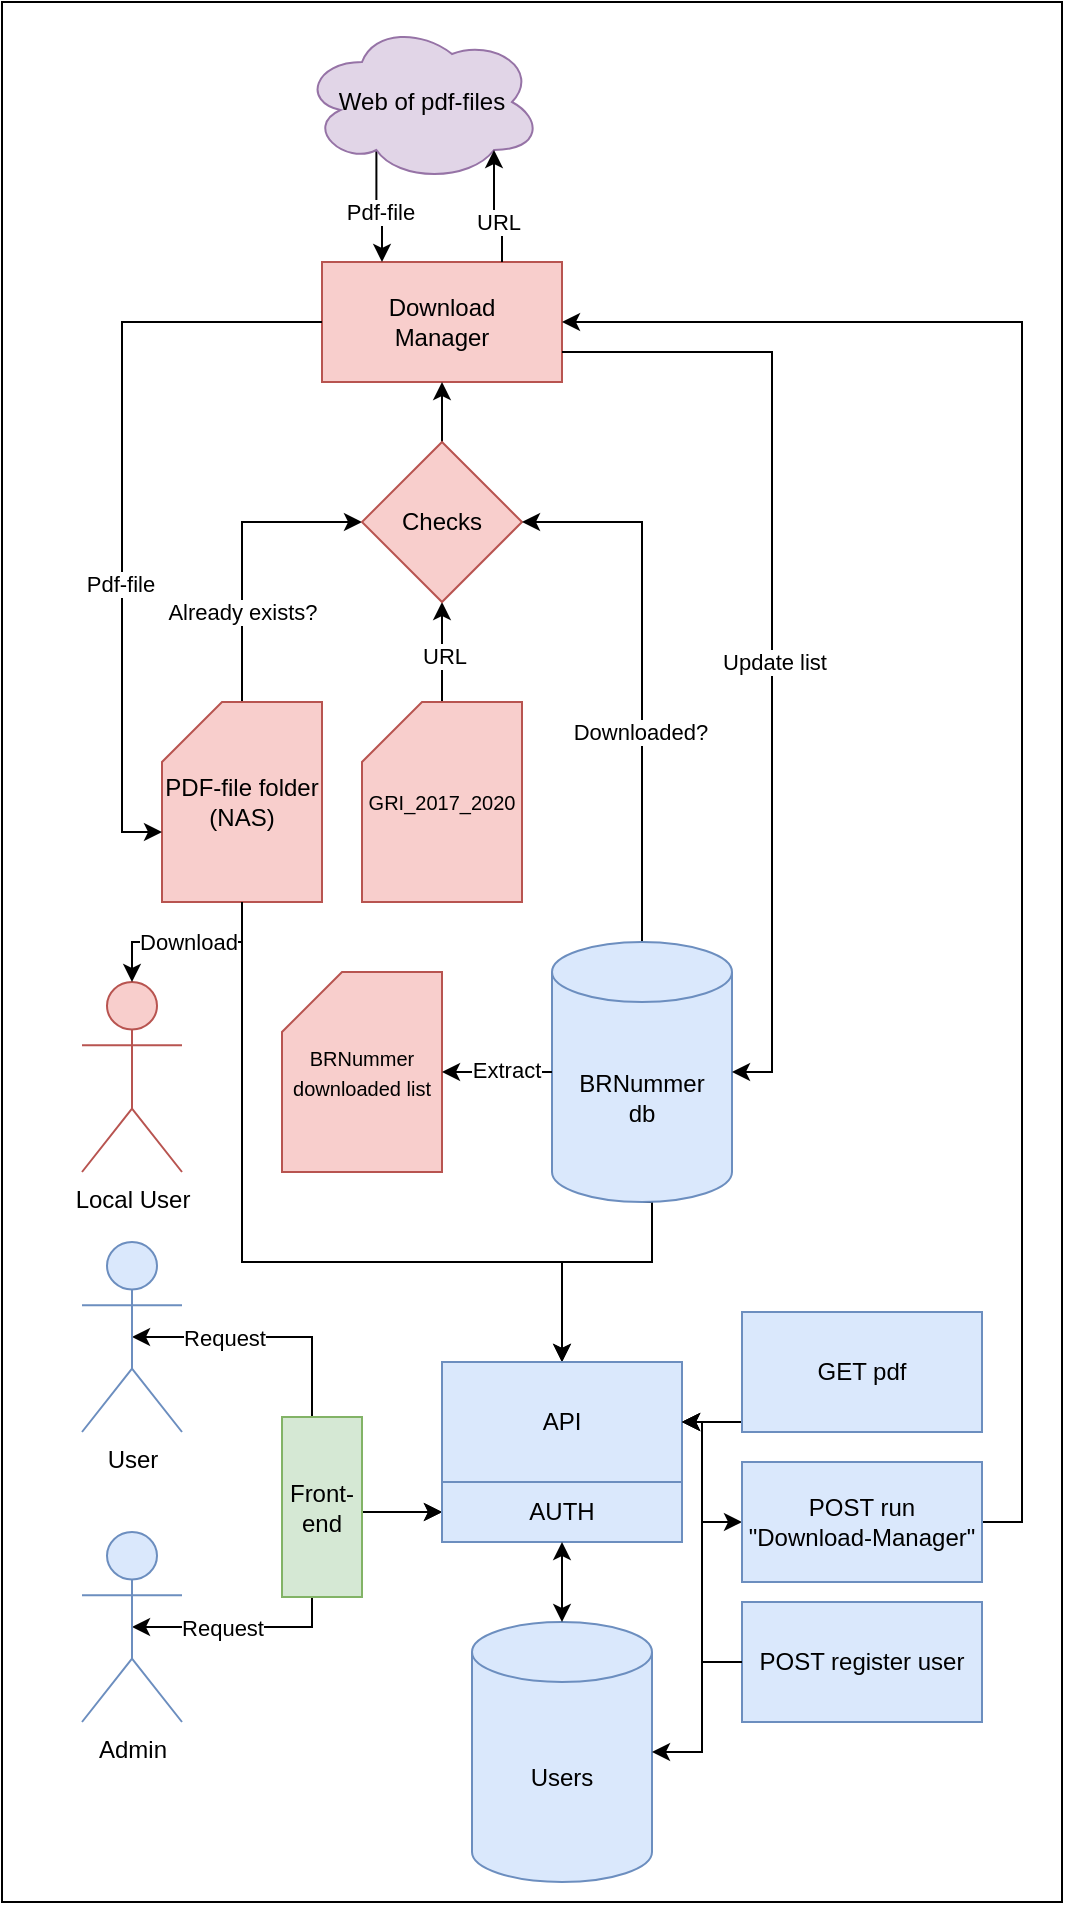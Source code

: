 <mxfile version="24.2.3" type="device">
  <diagram name="Side-1" id="DkK2Di8HYiKeLqJ8IuG8">
    <mxGraphModel dx="1434" dy="738" grid="1" gridSize="10" guides="1" tooltips="1" connect="1" arrows="1" fold="1" page="1" pageScale="1" pageWidth="827" pageHeight="1169" math="0" shadow="0">
      <root>
        <mxCell id="0" />
        <mxCell id="1" parent="0" />
        <mxCell id="eEYf0YfA6NWy8jPU72UB-71" value="" style="rounded=0;whiteSpace=wrap;html=1;" vertex="1" parent="1">
          <mxGeometry width="530" height="950" as="geometry" />
        </mxCell>
        <mxCell id="eEYf0YfA6NWy8jPU72UB-1" value="Download&lt;br&gt;Manager" style="rounded=0;whiteSpace=wrap;html=1;fillColor=#f8cecc;strokeColor=#b85450;" vertex="1" parent="1">
          <mxGeometry x="160" y="130" width="120" height="60" as="geometry" />
        </mxCell>
        <mxCell id="eEYf0YfA6NWy8jPU72UB-13" style="edgeStyle=orthogonalEdgeStyle;rounded=0;orthogonalLoop=1;jettySize=auto;html=1;exitX=0.5;exitY=0;exitDx=0;exitDy=0;exitPerimeter=0;entryX=0;entryY=0.5;entryDx=0;entryDy=0;" edge="1" parent="1" source="eEYf0YfA6NWy8jPU72UB-2" target="eEYf0YfA6NWy8jPU72UB-6">
          <mxGeometry relative="1" as="geometry" />
        </mxCell>
        <mxCell id="eEYf0YfA6NWy8jPU72UB-14" value="Already exists?" style="edgeLabel;html=1;align=center;verticalAlign=middle;resizable=0;points=[];" vertex="1" connectable="0" parent="eEYf0YfA6NWy8jPU72UB-13">
          <mxGeometry x="-0.4" relative="1" as="geometry">
            <mxPoint as="offset" />
          </mxGeometry>
        </mxCell>
        <mxCell id="eEYf0YfA6NWy8jPU72UB-54" style="edgeStyle=orthogonalEdgeStyle;rounded=0;orthogonalLoop=1;jettySize=auto;html=1;exitX=0.5;exitY=1;exitDx=0;exitDy=0;exitPerimeter=0;" edge="1" parent="1" source="eEYf0YfA6NWy8jPU72UB-2" target="eEYf0YfA6NWy8jPU72UB-28">
          <mxGeometry relative="1" as="geometry">
            <Array as="points">
              <mxPoint x="120" y="630" />
              <mxPoint x="280" y="630" />
            </Array>
          </mxGeometry>
        </mxCell>
        <mxCell id="eEYf0YfA6NWy8jPU72UB-2" value="PDF-file folder&lt;div&gt;(NAS)&lt;/div&gt;" style="shape=card;whiteSpace=wrap;html=1;fillColor=#f8cecc;strokeColor=#b85450;" vertex="1" parent="1">
          <mxGeometry x="80" y="350" width="80" height="100" as="geometry" />
        </mxCell>
        <mxCell id="eEYf0YfA6NWy8jPU72UB-9" style="edgeStyle=orthogonalEdgeStyle;rounded=0;orthogonalLoop=1;jettySize=auto;html=1;exitX=0.5;exitY=0;exitDx=0;exitDy=0;exitPerimeter=0;entryX=0.5;entryY=1;entryDx=0;entryDy=0;" edge="1" parent="1" source="eEYf0YfA6NWy8jPU72UB-3" target="eEYf0YfA6NWy8jPU72UB-6">
          <mxGeometry relative="1" as="geometry" />
        </mxCell>
        <mxCell id="eEYf0YfA6NWy8jPU72UB-12" value="URL" style="edgeLabel;html=1;align=center;verticalAlign=middle;resizable=0;points=[];" vertex="1" connectable="0" parent="eEYf0YfA6NWy8jPU72UB-9">
          <mxGeometry x="-0.08" y="-1" relative="1" as="geometry">
            <mxPoint as="offset" />
          </mxGeometry>
        </mxCell>
        <mxCell id="eEYf0YfA6NWy8jPU72UB-3" value="&lt;font style=&quot;font-size: 10px;&quot;&gt;GRI_2017_2020&lt;/font&gt;" style="shape=card;whiteSpace=wrap;html=1;fillColor=#f8cecc;strokeColor=#b85450;" vertex="1" parent="1">
          <mxGeometry x="180" y="350" width="80" height="100" as="geometry" />
        </mxCell>
        <mxCell id="eEYf0YfA6NWy8jPU72UB-4" value="&lt;span style=&quot;font-size: 10px;&quot;&gt;BRNummer downloaded list&lt;/span&gt;" style="shape=card;whiteSpace=wrap;html=1;fillColor=#f8cecc;strokeColor=#b85450;" vertex="1" parent="1">
          <mxGeometry x="140" y="485" width="80" height="100" as="geometry" />
        </mxCell>
        <mxCell id="eEYf0YfA6NWy8jPU72UB-18" style="edgeStyle=orthogonalEdgeStyle;rounded=0;orthogonalLoop=1;jettySize=auto;html=1;exitX=0.31;exitY=0.8;exitDx=0;exitDy=0;exitPerimeter=0;entryX=0.25;entryY=0;entryDx=0;entryDy=0;" edge="1" parent="1" source="eEYf0YfA6NWy8jPU72UB-5" target="eEYf0YfA6NWy8jPU72UB-1">
          <mxGeometry relative="1" as="geometry" />
        </mxCell>
        <mxCell id="eEYf0YfA6NWy8jPU72UB-20" value="Pdf-file" style="edgeLabel;html=1;align=center;verticalAlign=middle;resizable=0;points=[];" vertex="1" connectable="0" parent="eEYf0YfA6NWy8jPU72UB-18">
          <mxGeometry x="0.054" y="2" relative="1" as="geometry">
            <mxPoint as="offset" />
          </mxGeometry>
        </mxCell>
        <mxCell id="eEYf0YfA6NWy8jPU72UB-5" value="Web of pdf-files" style="ellipse;shape=cloud;whiteSpace=wrap;html=1;fillColor=#e1d5e7;strokeColor=#9673a6;" vertex="1" parent="1">
          <mxGeometry x="150" y="10" width="120" height="80" as="geometry" />
        </mxCell>
        <mxCell id="eEYf0YfA6NWy8jPU72UB-15" style="edgeStyle=orthogonalEdgeStyle;rounded=0;orthogonalLoop=1;jettySize=auto;html=1;exitX=0.5;exitY=0;exitDx=0;exitDy=0;entryX=0.5;entryY=1;entryDx=0;entryDy=0;" edge="1" parent="1" source="eEYf0YfA6NWy8jPU72UB-6" target="eEYf0YfA6NWy8jPU72UB-1">
          <mxGeometry relative="1" as="geometry" />
        </mxCell>
        <mxCell id="eEYf0YfA6NWy8jPU72UB-6" value="Checks" style="rhombus;whiteSpace=wrap;html=1;fillColor=#f8cecc;strokeColor=#b85450;" vertex="1" parent="1">
          <mxGeometry x="180" y="220" width="80" height="80" as="geometry" />
        </mxCell>
        <mxCell id="eEYf0YfA6NWy8jPU72UB-17" style="edgeStyle=orthogonalEdgeStyle;rounded=0;orthogonalLoop=1;jettySize=auto;html=1;exitX=0.75;exitY=0;exitDx=0;exitDy=0;entryX=0.8;entryY=0.8;entryDx=0;entryDy=0;entryPerimeter=0;" edge="1" parent="1" source="eEYf0YfA6NWy8jPU72UB-1" target="eEYf0YfA6NWy8jPU72UB-5">
          <mxGeometry relative="1" as="geometry" />
        </mxCell>
        <mxCell id="eEYf0YfA6NWy8jPU72UB-19" value="URL" style="edgeLabel;html=1;align=center;verticalAlign=middle;resizable=0;points=[];" vertex="1" connectable="0" parent="eEYf0YfA6NWy8jPU72UB-17">
          <mxGeometry x="-0.267" relative="1" as="geometry">
            <mxPoint as="offset" />
          </mxGeometry>
        </mxCell>
        <mxCell id="eEYf0YfA6NWy8jPU72UB-21" style="edgeStyle=orthogonalEdgeStyle;rounded=0;orthogonalLoop=1;jettySize=auto;html=1;exitX=0;exitY=0.5;exitDx=0;exitDy=0;entryX=0;entryY=0;entryDx=0;entryDy=65;entryPerimeter=0;" edge="1" parent="1" source="eEYf0YfA6NWy8jPU72UB-1" target="eEYf0YfA6NWy8jPU72UB-2">
          <mxGeometry relative="1" as="geometry" />
        </mxCell>
        <mxCell id="eEYf0YfA6NWy8jPU72UB-22" value="Pdf-file" style="edgeLabel;html=1;align=center;verticalAlign=middle;resizable=0;points=[];" vertex="1" connectable="0" parent="eEYf0YfA6NWy8jPU72UB-21">
          <mxGeometry x="0.232" y="-1" relative="1" as="geometry">
            <mxPoint as="offset" />
          </mxGeometry>
        </mxCell>
        <mxCell id="eEYf0YfA6NWy8jPU72UB-52" style="edgeStyle=orthogonalEdgeStyle;rounded=0;orthogonalLoop=1;jettySize=auto;html=1;exitX=0.5;exitY=1;exitDx=0;exitDy=0;exitPerimeter=0;entryX=0.5;entryY=0;entryDx=0;entryDy=0;" edge="1" parent="1" source="eEYf0YfA6NWy8jPU72UB-25" target="eEYf0YfA6NWy8jPU72UB-28">
          <mxGeometry relative="1" as="geometry">
            <Array as="points">
              <mxPoint x="325" y="630" />
              <mxPoint x="280" y="630" />
            </Array>
          </mxGeometry>
        </mxCell>
        <mxCell id="eEYf0YfA6NWy8jPU72UB-74" style="edgeStyle=orthogonalEdgeStyle;rounded=0;orthogonalLoop=1;jettySize=auto;html=1;exitX=0.5;exitY=0;exitDx=0;exitDy=0;exitPerimeter=0;entryX=1;entryY=0.5;entryDx=0;entryDy=0;" edge="1" parent="1" source="eEYf0YfA6NWy8jPU72UB-25" target="eEYf0YfA6NWy8jPU72UB-6">
          <mxGeometry relative="1" as="geometry" />
        </mxCell>
        <mxCell id="eEYf0YfA6NWy8jPU72UB-75" value="Downloaded?" style="edgeLabel;html=1;align=center;verticalAlign=middle;resizable=0;points=[];" vertex="1" connectable="0" parent="eEYf0YfA6NWy8jPU72UB-74">
          <mxGeometry x="-0.222" y="1" relative="1" as="geometry">
            <mxPoint as="offset" />
          </mxGeometry>
        </mxCell>
        <mxCell id="eEYf0YfA6NWy8jPU72UB-25" value="BRNummer&lt;div&gt;db&lt;/div&gt;" style="shape=cylinder3;whiteSpace=wrap;html=1;boundedLbl=1;backgroundOutline=1;size=15;fillColor=#dae8fc;strokeColor=#6c8ebf;" vertex="1" parent="1">
          <mxGeometry x="275" y="470" width="90" height="130" as="geometry" />
        </mxCell>
        <mxCell id="eEYf0YfA6NWy8jPU72UB-27" value="Users" style="shape=cylinder3;whiteSpace=wrap;html=1;boundedLbl=1;backgroundOutline=1;size=15;fillColor=#dae8fc;strokeColor=#6c8ebf;" vertex="1" parent="1">
          <mxGeometry x="235" y="810" width="90" height="130" as="geometry" />
        </mxCell>
        <mxCell id="eEYf0YfA6NWy8jPU72UB-28" value="API" style="rounded=0;whiteSpace=wrap;html=1;fillColor=#dae8fc;strokeColor=#6c8ebf;" vertex="1" parent="1">
          <mxGeometry x="220" y="680" width="120" height="60" as="geometry" />
        </mxCell>
        <mxCell id="eEYf0YfA6NWy8jPU72UB-50" style="edgeStyle=orthogonalEdgeStyle;rounded=0;orthogonalLoop=1;jettySize=auto;html=1;exitX=0.5;exitY=0.5;exitDx=0;exitDy=0;exitPerimeter=0;entryX=0;entryY=0.5;entryDx=0;entryDy=0;startArrow=classic;startFill=1;" edge="1" parent="1" source="eEYf0YfA6NWy8jPU72UB-29" target="eEYf0YfA6NWy8jPU72UB-36">
          <mxGeometry relative="1" as="geometry" />
        </mxCell>
        <mxCell id="eEYf0YfA6NWy8jPU72UB-56" value="Request" style="edgeLabel;html=1;align=center;verticalAlign=middle;resizable=0;points=[];" vertex="1" connectable="0" parent="eEYf0YfA6NWy8jPU72UB-50">
          <mxGeometry x="-0.621" y="-3" relative="1" as="geometry">
            <mxPoint y="-3" as="offset" />
          </mxGeometry>
        </mxCell>
        <mxCell id="eEYf0YfA6NWy8jPU72UB-29" value="User" style="shape=umlActor;verticalLabelPosition=bottom;verticalAlign=top;html=1;outlineConnect=0;fillColor=#dae8fc;strokeColor=#6c8ebf;" vertex="1" parent="1">
          <mxGeometry x="40" y="620" width="50" height="95" as="geometry" />
        </mxCell>
        <mxCell id="eEYf0YfA6NWy8jPU72UB-51" style="edgeStyle=orthogonalEdgeStyle;rounded=0;orthogonalLoop=1;jettySize=auto;html=1;exitX=0.5;exitY=0.5;exitDx=0;exitDy=0;exitPerimeter=0;entryX=0;entryY=0.5;entryDx=0;entryDy=0;startArrow=classic;startFill=1;" edge="1" parent="1" source="eEYf0YfA6NWy8jPU72UB-33" target="eEYf0YfA6NWy8jPU72UB-36">
          <mxGeometry relative="1" as="geometry" />
        </mxCell>
        <mxCell id="eEYf0YfA6NWy8jPU72UB-55" value="Request" style="edgeLabel;html=1;align=center;verticalAlign=middle;resizable=0;points=[];" vertex="1" connectable="0" parent="eEYf0YfA6NWy8jPU72UB-51">
          <mxGeometry x="-0.586" y="-2" relative="1" as="geometry">
            <mxPoint x="1" y="-2" as="offset" />
          </mxGeometry>
        </mxCell>
        <mxCell id="eEYf0YfA6NWy8jPU72UB-33" value="Admin" style="shape=umlActor;verticalLabelPosition=bottom;verticalAlign=top;html=1;outlineConnect=0;fillColor=#dae8fc;strokeColor=#6c8ebf;" vertex="1" parent="1">
          <mxGeometry x="40" y="765" width="50" height="95" as="geometry" />
        </mxCell>
        <mxCell id="eEYf0YfA6NWy8jPU72UB-57" style="edgeStyle=orthogonalEdgeStyle;rounded=0;orthogonalLoop=1;jettySize=auto;html=1;exitX=0;exitY=0.5;exitDx=0;exitDy=0;entryX=1;entryY=0.5;entryDx=0;entryDy=0;" edge="1" parent="1" source="eEYf0YfA6NWy8jPU72UB-34" target="eEYf0YfA6NWy8jPU72UB-28">
          <mxGeometry relative="1" as="geometry">
            <Array as="points">
              <mxPoint x="370" y="710" />
            </Array>
          </mxGeometry>
        </mxCell>
        <mxCell id="eEYf0YfA6NWy8jPU72UB-34" value="GET pdf" style="rounded=0;whiteSpace=wrap;html=1;fillColor=#dae8fc;strokeColor=#6c8ebf;" vertex="1" parent="1">
          <mxGeometry x="370" y="655" width="120" height="60" as="geometry" />
        </mxCell>
        <mxCell id="eEYf0YfA6NWy8jPU72UB-58" style="edgeStyle=orthogonalEdgeStyle;rounded=0;orthogonalLoop=1;jettySize=auto;html=1;exitX=0;exitY=0.5;exitDx=0;exitDy=0;entryX=1;entryY=0.5;entryDx=0;entryDy=0;startArrow=classic;startFill=1;" edge="1" parent="1" source="eEYf0YfA6NWy8jPU72UB-35" target="eEYf0YfA6NWy8jPU72UB-28">
          <mxGeometry relative="1" as="geometry" />
        </mxCell>
        <mxCell id="eEYf0YfA6NWy8jPU72UB-59" style="edgeStyle=orthogonalEdgeStyle;rounded=0;orthogonalLoop=1;jettySize=auto;html=1;exitX=1;exitY=0.5;exitDx=0;exitDy=0;entryX=1;entryY=0.5;entryDx=0;entryDy=0;" edge="1" parent="1" source="eEYf0YfA6NWy8jPU72UB-35" target="eEYf0YfA6NWy8jPU72UB-1">
          <mxGeometry relative="1" as="geometry" />
        </mxCell>
        <mxCell id="eEYf0YfA6NWy8jPU72UB-35" value="POST run &quot;Download-Manager&quot;" style="rounded=0;whiteSpace=wrap;html=1;fillColor=#dae8fc;strokeColor=#6c8ebf;" vertex="1" parent="1">
          <mxGeometry x="370" y="730" width="120" height="60" as="geometry" />
        </mxCell>
        <mxCell id="eEYf0YfA6NWy8jPU72UB-36" value="AUTH" style="rounded=0;whiteSpace=wrap;html=1;fillColor=#dae8fc;strokeColor=#6c8ebf;" vertex="1" parent="1">
          <mxGeometry x="220" y="740" width="120" height="30" as="geometry" />
        </mxCell>
        <mxCell id="eEYf0YfA6NWy8jPU72UB-37" value="Local User" style="shape=umlActor;verticalLabelPosition=bottom;verticalAlign=top;html=1;outlineConnect=0;fillColor=#f8cecc;strokeColor=#b85450;" vertex="1" parent="1">
          <mxGeometry x="40" y="490" width="50" height="95" as="geometry" />
        </mxCell>
        <mxCell id="eEYf0YfA6NWy8jPU72UB-40" style="edgeStyle=orthogonalEdgeStyle;rounded=0;orthogonalLoop=1;jettySize=auto;html=1;exitX=0.5;exitY=1;exitDx=0;exitDy=0;exitPerimeter=0;entryX=0.5;entryY=0;entryDx=0;entryDy=0;entryPerimeter=0;" edge="1" parent="1" source="eEYf0YfA6NWy8jPU72UB-2" target="eEYf0YfA6NWy8jPU72UB-37">
          <mxGeometry relative="1" as="geometry" />
        </mxCell>
        <mxCell id="eEYf0YfA6NWy8jPU72UB-41" value="Download" style="edgeLabel;html=1;align=center;verticalAlign=middle;resizable=0;points=[];" vertex="1" connectable="0" parent="eEYf0YfA6NWy8jPU72UB-40">
          <mxGeometry x="-0.011" relative="1" as="geometry">
            <mxPoint as="offset" />
          </mxGeometry>
        </mxCell>
        <mxCell id="eEYf0YfA6NWy8jPU72UB-60" style="edgeStyle=orthogonalEdgeStyle;rounded=0;orthogonalLoop=1;jettySize=auto;html=1;exitX=0.5;exitY=1;exitDx=0;exitDy=0;entryX=0.5;entryY=0;entryDx=0;entryDy=0;entryPerimeter=0;startArrow=classic;startFill=1;" edge="1" parent="1" source="eEYf0YfA6NWy8jPU72UB-36" target="eEYf0YfA6NWy8jPU72UB-27">
          <mxGeometry relative="1" as="geometry" />
        </mxCell>
        <mxCell id="eEYf0YfA6NWy8jPU72UB-62" style="edgeStyle=orthogonalEdgeStyle;rounded=0;orthogonalLoop=1;jettySize=auto;html=1;exitX=0;exitY=0.5;exitDx=0;exitDy=0;entryX=1;entryY=0.5;entryDx=0;entryDy=0;" edge="1" parent="1" source="eEYf0YfA6NWy8jPU72UB-61" target="eEYf0YfA6NWy8jPU72UB-28">
          <mxGeometry relative="1" as="geometry">
            <Array as="points">
              <mxPoint x="350" y="830" />
              <mxPoint x="350" y="710" />
            </Array>
          </mxGeometry>
        </mxCell>
        <mxCell id="eEYf0YfA6NWy8jPU72UB-61" value="POST register user" style="rounded=0;whiteSpace=wrap;html=1;fillColor=#dae8fc;strokeColor=#6c8ebf;" vertex="1" parent="1">
          <mxGeometry x="370" y="800" width="120" height="60" as="geometry" />
        </mxCell>
        <mxCell id="eEYf0YfA6NWy8jPU72UB-65" style="edgeStyle=orthogonalEdgeStyle;rounded=0;orthogonalLoop=1;jettySize=auto;html=1;exitX=0;exitY=0.5;exitDx=0;exitDy=0;entryX=1;entryY=0.5;entryDx=0;entryDy=0;entryPerimeter=0;" edge="1" parent="1" source="eEYf0YfA6NWy8jPU72UB-61" target="eEYf0YfA6NWy8jPU72UB-27">
          <mxGeometry relative="1" as="geometry">
            <Array as="points">
              <mxPoint x="350" y="830" />
              <mxPoint x="350" y="875" />
            </Array>
          </mxGeometry>
        </mxCell>
        <mxCell id="eEYf0YfA6NWy8jPU72UB-66" value="Front-end" style="rounded=0;whiteSpace=wrap;html=1;fillColor=#d5e8d4;strokeColor=#82b366;" vertex="1" parent="1">
          <mxGeometry x="140" y="707.5" width="40" height="90" as="geometry" />
        </mxCell>
        <mxCell id="eEYf0YfA6NWy8jPU72UB-76" style="edgeStyle=orthogonalEdgeStyle;rounded=0;orthogonalLoop=1;jettySize=auto;html=1;exitX=0;exitY=0.5;exitDx=0;exitDy=0;exitPerimeter=0;entryX=1;entryY=0.5;entryDx=0;entryDy=0;entryPerimeter=0;" edge="1" parent="1" source="eEYf0YfA6NWy8jPU72UB-25" target="eEYf0YfA6NWy8jPU72UB-4">
          <mxGeometry relative="1" as="geometry" />
        </mxCell>
        <mxCell id="eEYf0YfA6NWy8jPU72UB-77" value="Extract" style="edgeLabel;html=1;align=center;verticalAlign=middle;resizable=0;points=[];" vertex="1" connectable="0" parent="eEYf0YfA6NWy8jPU72UB-76">
          <mxGeometry x="-0.156" y="-1" relative="1" as="geometry">
            <mxPoint as="offset" />
          </mxGeometry>
        </mxCell>
        <mxCell id="eEYf0YfA6NWy8jPU72UB-79" style="edgeStyle=orthogonalEdgeStyle;rounded=0;orthogonalLoop=1;jettySize=auto;html=1;exitX=1;exitY=0.75;exitDx=0;exitDy=0;entryX=1;entryY=0.5;entryDx=0;entryDy=0;entryPerimeter=0;" edge="1" parent="1" source="eEYf0YfA6NWy8jPU72UB-1" target="eEYf0YfA6NWy8jPU72UB-25">
          <mxGeometry relative="1" as="geometry" />
        </mxCell>
        <mxCell id="eEYf0YfA6NWy8jPU72UB-80" value="Update list" style="edgeLabel;html=1;align=center;verticalAlign=middle;resizable=0;points=[];" vertex="1" connectable="0" parent="eEYf0YfA6NWy8jPU72UB-79">
          <mxGeometry x="0.163" y="1" relative="1" as="geometry">
            <mxPoint y="-22" as="offset" />
          </mxGeometry>
        </mxCell>
      </root>
    </mxGraphModel>
  </diagram>
</mxfile>
